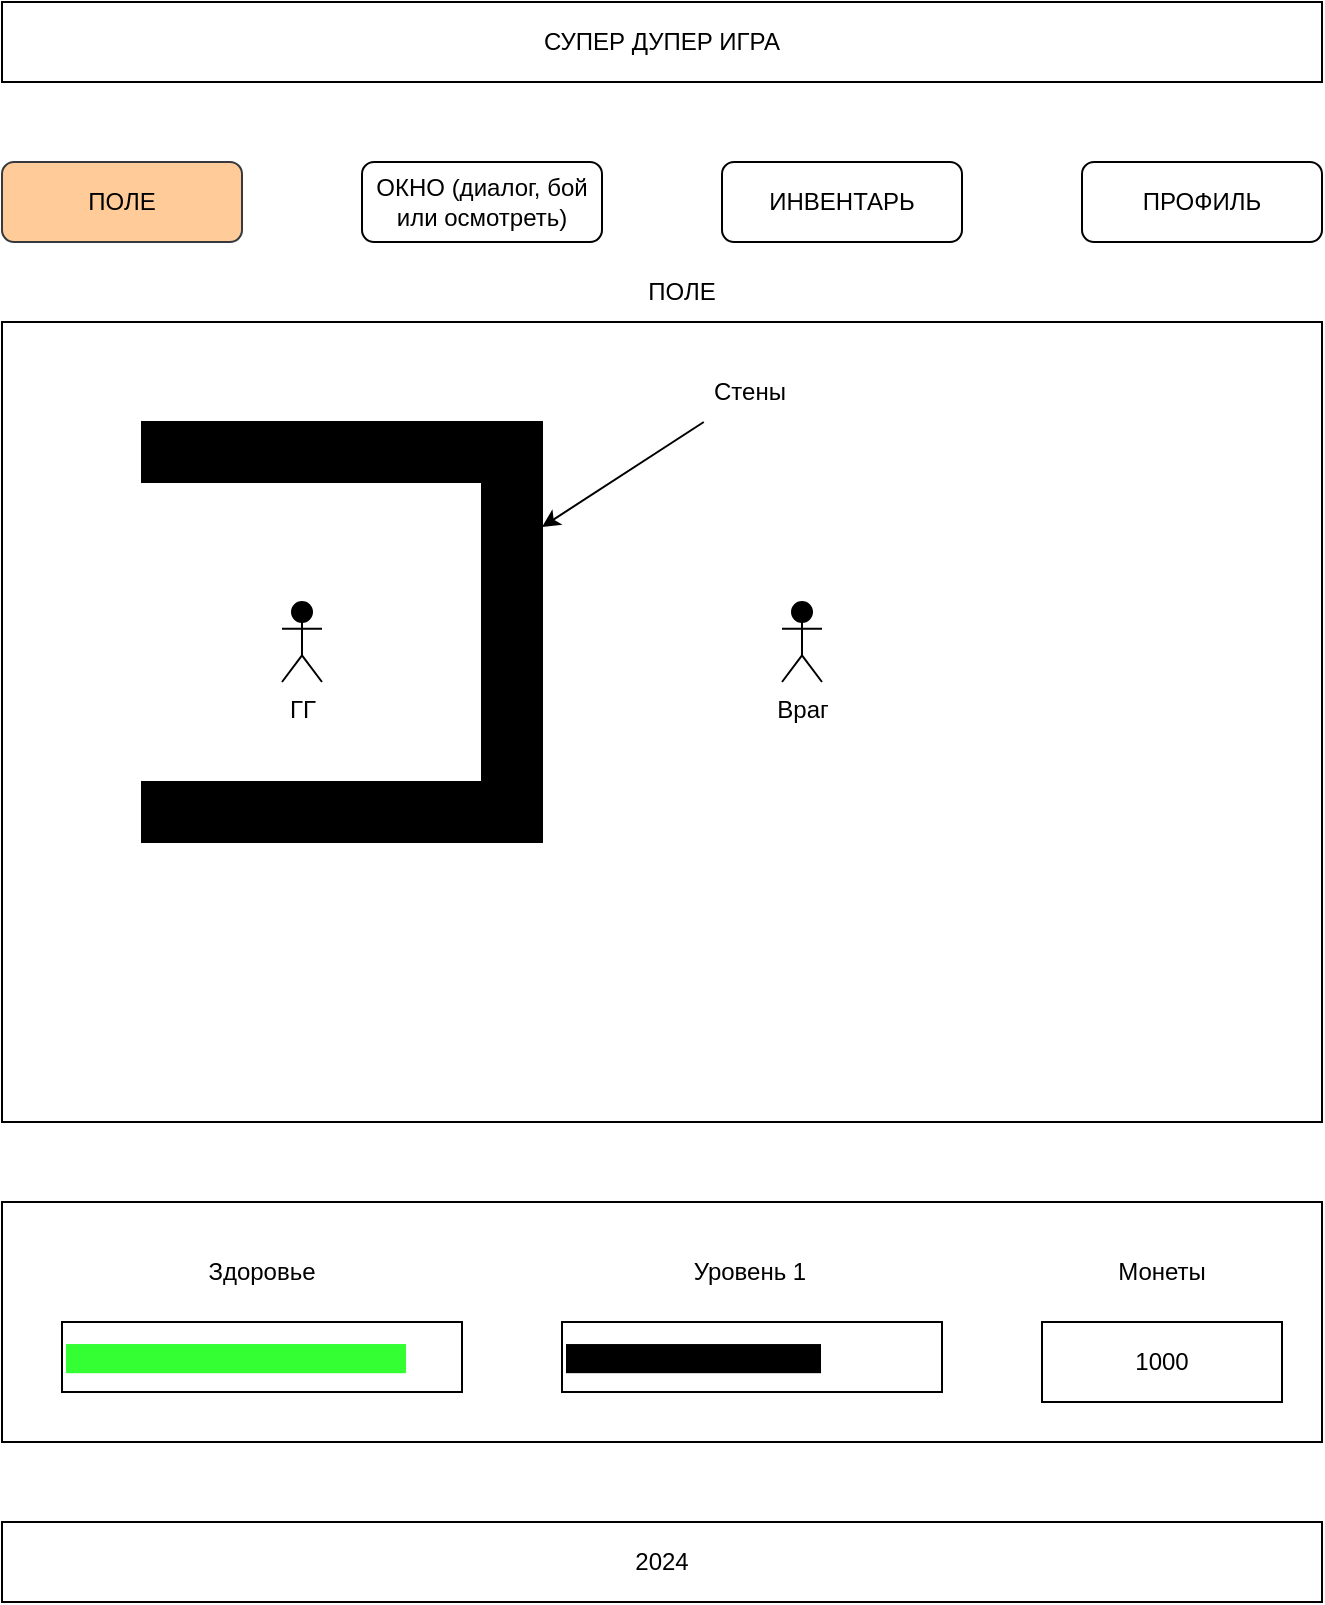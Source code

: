 <mxfile version="23.1.5" type="github" pages="3">
  <diagram name="Поле" id="CCncLsbLfHj1No5blmt5">
    <mxGraphModel dx="1449" dy="915" grid="1" gridSize="10" guides="1" tooltips="1" connect="1" arrows="1" fold="1" page="1" pageScale="1" pageWidth="827" pageHeight="1169" math="0" shadow="0">
      <root>
        <mxCell id="0" />
        <mxCell id="1" parent="0" />
        <mxCell id="9jnzuOHCQuGO7u3Cp2UJ-1" value="" style="rounded=0;whiteSpace=wrap;html=1;" vertex="1" parent="1">
          <mxGeometry x="40" y="160" width="660" height="400" as="geometry" />
        </mxCell>
        <mxCell id="9jnzuOHCQuGO7u3Cp2UJ-2" value="" style="rounded=0;whiteSpace=wrap;html=1;fillColor=#000000;" vertex="1" parent="1">
          <mxGeometry x="110" y="210" width="200" height="30" as="geometry" />
        </mxCell>
        <mxCell id="9jnzuOHCQuGO7u3Cp2UJ-3" value="" style="rounded=0;whiteSpace=wrap;html=1;strokeColor=default;align=center;verticalAlign=middle;fontFamily=Helvetica;fontSize=12;fontColor=default;fillColor=#000000;" vertex="1" parent="1">
          <mxGeometry x="280" y="210" width="30" height="210" as="geometry" />
        </mxCell>
        <mxCell id="9jnzuOHCQuGO7u3Cp2UJ-4" value="" style="rounded=0;whiteSpace=wrap;html=1;strokeColor=default;align=center;verticalAlign=middle;fontFamily=Helvetica;fontSize=12;fontColor=default;fillColor=#000000;" vertex="1" parent="1">
          <mxGeometry x="110" y="390" width="200" height="30" as="geometry" />
        </mxCell>
        <mxCell id="9jnzuOHCQuGO7u3Cp2UJ-5" value="ПОЛЕ" style="text;html=1;align=center;verticalAlign=middle;whiteSpace=wrap;rounded=0;" vertex="1" parent="1">
          <mxGeometry x="350" y="130" width="60" height="30" as="geometry" />
        </mxCell>
        <mxCell id="9jnzuOHCQuGO7u3Cp2UJ-6" value="ГГ" style="shape=umlActor;verticalLabelPosition=bottom;verticalAlign=top;html=1;outlineConnect=0;rounded=0;strokeColor=default;align=center;fontFamily=Helvetica;fontSize=12;fontColor=default;fillColor=#000000;" vertex="1" parent="1">
          <mxGeometry x="180" y="300" width="20" height="40" as="geometry" />
        </mxCell>
        <mxCell id="9jnzuOHCQuGO7u3Cp2UJ-7" value="Враг" style="shape=umlActor;verticalLabelPosition=bottom;verticalAlign=top;html=1;outlineConnect=0;rounded=0;strokeColor=default;align=center;fontFamily=Helvetica;fontSize=12;fontColor=default;fillColor=#000000;" vertex="1" parent="1">
          <mxGeometry x="430" y="300" width="20" height="40" as="geometry" />
        </mxCell>
        <mxCell id="9jnzuOHCQuGO7u3Cp2UJ-11" value="ПОЛЕ" style="rounded=1;whiteSpace=wrap;html=1;strokeColor=#36393d;align=center;verticalAlign=middle;fontFamily=Helvetica;fontSize=12;fillColor=#ffcc99;" vertex="1" parent="1">
          <mxGeometry x="40" y="80" width="120" height="40" as="geometry" />
        </mxCell>
        <mxCell id="9jnzuOHCQuGO7u3Cp2UJ-12" value="ОКНО (диалог, бой или осмотреть)" style="rounded=1;whiteSpace=wrap;html=1;strokeColor=default;align=center;verticalAlign=middle;fontFamily=Helvetica;fontSize=12;fontColor=default;fillColor=default;" vertex="1" parent="1">
          <mxGeometry x="220" y="80" width="120" height="40" as="geometry" />
        </mxCell>
        <mxCell id="9jnzuOHCQuGO7u3Cp2UJ-13" value="ИНВЕНТАРЬ" style="rounded=1;whiteSpace=wrap;html=1;strokeColor=default;align=center;verticalAlign=middle;fontFamily=Helvetica;fontSize=12;fontColor=default;fillColor=default;" vertex="1" parent="1">
          <mxGeometry x="400" y="80" width="120" height="40" as="geometry" />
        </mxCell>
        <mxCell id="9jnzuOHCQuGO7u3Cp2UJ-14" value="ПРОФИЛЬ" style="rounded=1;whiteSpace=wrap;html=1;strokeColor=default;align=center;verticalAlign=middle;fontFamily=Helvetica;fontSize=12;fontColor=default;fillColor=default;" vertex="1" parent="1">
          <mxGeometry x="580" y="80" width="120" height="40" as="geometry" />
        </mxCell>
        <mxCell id="9jnzuOHCQuGO7u3Cp2UJ-15" value="" style="rounded=0;whiteSpace=wrap;html=1;strokeColor=default;align=center;verticalAlign=middle;fontFamily=Helvetica;fontSize=12;fontColor=default;fillColor=default;" vertex="1" parent="1">
          <mxGeometry x="40" y="600" width="660" height="120" as="geometry" />
        </mxCell>
        <mxCell id="9jnzuOHCQuGO7u3Cp2UJ-21" value="████████████████████" style="rounded=0;whiteSpace=wrap;html=1;strokeColor=default;align=left;verticalAlign=middle;fontFamily=Helvetica;fontSize=12;fontColor=#33FF33;fillColor=default;" vertex="1" parent="1">
          <mxGeometry x="70" y="660" width="200" height="35" as="geometry" />
        </mxCell>
        <mxCell id="9jnzuOHCQuGO7u3Cp2UJ-22" value="Здоровье" style="text;html=1;align=center;verticalAlign=middle;whiteSpace=wrap;rounded=0;fontFamily=Helvetica;fontSize=12;fontColor=default;" vertex="1" parent="1">
          <mxGeometry x="140" y="620" width="60" height="30" as="geometry" />
        </mxCell>
        <mxCell id="9jnzuOHCQuGO7u3Cp2UJ-23" value="1000" style="rounded=0;whiteSpace=wrap;html=1;strokeColor=default;align=center;verticalAlign=middle;fontFamily=Helvetica;fontSize=12;fontColor=default;fillColor=default;" vertex="1" parent="1">
          <mxGeometry x="560" y="660" width="120" height="40" as="geometry" />
        </mxCell>
        <mxCell id="9jnzuOHCQuGO7u3Cp2UJ-24" value="Монеты" style="text;html=1;align=center;verticalAlign=middle;whiteSpace=wrap;rounded=0;fontFamily=Helvetica;fontSize=12;fontColor=default;" vertex="1" parent="1">
          <mxGeometry x="590" y="620" width="60" height="30" as="geometry" />
        </mxCell>
        <mxCell id="9jnzuOHCQuGO7u3Cp2UJ-25" value="███████████████" style="rounded=0;whiteSpace=wrap;html=1;strokeColor=default;align=left;verticalAlign=middle;fontFamily=Helvetica;fontSize=12;fontColor=default;fillColor=default;labelPosition=center;verticalLabelPosition=middle;textDirection=ltr;" vertex="1" parent="1">
          <mxGeometry x="320" y="660" width="190" height="35" as="geometry" />
        </mxCell>
        <mxCell id="9jnzuOHCQuGO7u3Cp2UJ-26" value="Уровень 1" style="text;html=1;align=center;verticalAlign=middle;whiteSpace=wrap;rounded=0;fontFamily=Helvetica;fontSize=12;fontColor=default;" vertex="1" parent="1">
          <mxGeometry x="384" y="620" width="60" height="30" as="geometry" />
        </mxCell>
        <mxCell id="9jnzuOHCQuGO7u3Cp2UJ-27" value="2024" style="rounded=0;whiteSpace=wrap;html=1;strokeColor=default;align=center;verticalAlign=middle;fontFamily=Helvetica;fontSize=12;fontColor=default;fillColor=default;" vertex="1" parent="1">
          <mxGeometry x="40" y="760" width="660" height="40" as="geometry" />
        </mxCell>
        <mxCell id="9jnzuOHCQuGO7u3Cp2UJ-28" value="СУПЕР ДУПЕР ИГРА" style="rounded=0;whiteSpace=wrap;html=1;strokeColor=default;align=center;verticalAlign=middle;fontFamily=Helvetica;fontSize=12;fontColor=default;fillColor=default;" vertex="1" parent="1">
          <mxGeometry x="40" width="660" height="40" as="geometry" />
        </mxCell>
        <mxCell id="dRYGYG0FWrhO6o_7h1iL-2" style="rounded=0;orthogonalLoop=1;jettySize=auto;html=1;entryX=1;entryY=0.25;entryDx=0;entryDy=0;fontFamily=Helvetica;fontSize=12;fontColor=default;" edge="1" parent="1" source="dRYGYG0FWrhO6o_7h1iL-1" target="9jnzuOHCQuGO7u3Cp2UJ-3">
          <mxGeometry relative="1" as="geometry" />
        </mxCell>
        <mxCell id="dRYGYG0FWrhO6o_7h1iL-1" value="Стены" style="text;html=1;align=center;verticalAlign=middle;whiteSpace=wrap;rounded=0;fontFamily=Helvetica;fontSize=12;fontColor=default;" vertex="1" parent="1">
          <mxGeometry x="384" y="180" width="60" height="30" as="geometry" />
        </mxCell>
      </root>
    </mxGraphModel>
  </diagram>
  <diagram id="wXenCEtp6gMDLDoobZsT" name="Окно">
    <mxGraphModel dx="1449" dy="915" grid="1" gridSize="10" guides="1" tooltips="1" connect="1" arrows="1" fold="1" page="1" pageScale="1" pageWidth="827" pageHeight="1169" math="0" shadow="0">
      <root>
        <mxCell id="0" />
        <mxCell id="1" parent="0" />
        <mxCell id="bz2LLeehlw_ihYsCnSlr-1" value="" style="rounded=0;whiteSpace=wrap;html=1;" vertex="1" parent="1">
          <mxGeometry x="40" y="160" width="660" height="400" as="geometry" />
        </mxCell>
        <mxCell id="bz2LLeehlw_ihYsCnSlr-5" value="ПОЛЕ" style="text;html=1;align=center;verticalAlign=middle;whiteSpace=wrap;rounded=0;" vertex="1" parent="1">
          <mxGeometry x="350" y="130" width="60" height="30" as="geometry" />
        </mxCell>
        <mxCell id="bz2LLeehlw_ihYsCnSlr-8" value="ПОЛЕ" style="rounded=1;whiteSpace=wrap;html=1;strokeColor=default;align=center;verticalAlign=middle;fontFamily=Helvetica;fontSize=12;fontColor=default;fillColor=default;" vertex="1" parent="1">
          <mxGeometry x="40" y="80" width="120" height="40" as="geometry" />
        </mxCell>
        <mxCell id="bz2LLeehlw_ihYsCnSlr-9" value="ОКНО (диалог, бой или осмотреть)" style="rounded=1;whiteSpace=wrap;html=1;strokeColor=#36393d;align=center;verticalAlign=middle;fontFamily=Helvetica;fontSize=12;fillColor=#ffcc99;" vertex="1" parent="1">
          <mxGeometry x="220" y="80" width="120" height="40" as="geometry" />
        </mxCell>
        <mxCell id="bz2LLeehlw_ihYsCnSlr-10" value="ИНВЕНТАРЬ" style="rounded=1;whiteSpace=wrap;html=1;strokeColor=default;align=center;verticalAlign=middle;fontFamily=Helvetica;fontSize=12;fontColor=default;fillColor=default;" vertex="1" parent="1">
          <mxGeometry x="400" y="80" width="120" height="40" as="geometry" />
        </mxCell>
        <mxCell id="bz2LLeehlw_ihYsCnSlr-11" value="ПРОФИЛЬ" style="rounded=1;whiteSpace=wrap;html=1;strokeColor=default;align=center;verticalAlign=middle;fontFamily=Helvetica;fontSize=12;fontColor=default;fillColor=default;" vertex="1" parent="1">
          <mxGeometry x="580" y="80" width="120" height="40" as="geometry" />
        </mxCell>
        <mxCell id="bz2LLeehlw_ihYsCnSlr-12" value="" style="rounded=0;whiteSpace=wrap;html=1;strokeColor=default;align=center;verticalAlign=middle;fontFamily=Helvetica;fontSize=12;fontColor=default;fillColor=default;" vertex="1" parent="1">
          <mxGeometry x="40" y="600" width="660" height="120" as="geometry" />
        </mxCell>
        <mxCell id="bz2LLeehlw_ihYsCnSlr-13" value="████████████████████" style="rounded=0;whiteSpace=wrap;html=1;strokeColor=default;align=left;verticalAlign=middle;fontFamily=Helvetica;fontSize=12;fontColor=#33FF33;fillColor=default;" vertex="1" parent="1">
          <mxGeometry x="70" y="660" width="200" height="35" as="geometry" />
        </mxCell>
        <mxCell id="bz2LLeehlw_ihYsCnSlr-14" value="Здоровье" style="text;html=1;align=center;verticalAlign=middle;whiteSpace=wrap;rounded=0;fontFamily=Helvetica;fontSize=12;fontColor=default;" vertex="1" parent="1">
          <mxGeometry x="140" y="620" width="60" height="30" as="geometry" />
        </mxCell>
        <mxCell id="bz2LLeehlw_ihYsCnSlr-15" value="1000" style="rounded=0;whiteSpace=wrap;html=1;strokeColor=default;align=center;verticalAlign=middle;fontFamily=Helvetica;fontSize=12;fontColor=default;fillColor=default;" vertex="1" parent="1">
          <mxGeometry x="560" y="660" width="120" height="40" as="geometry" />
        </mxCell>
        <mxCell id="bz2LLeehlw_ihYsCnSlr-16" value="Монеты" style="text;html=1;align=center;verticalAlign=middle;whiteSpace=wrap;rounded=0;fontFamily=Helvetica;fontSize=12;fontColor=default;" vertex="1" parent="1">
          <mxGeometry x="590" y="620" width="60" height="30" as="geometry" />
        </mxCell>
        <mxCell id="bz2LLeehlw_ihYsCnSlr-17" value="███████████████" style="rounded=0;whiteSpace=wrap;html=1;strokeColor=default;align=left;verticalAlign=middle;fontFamily=Helvetica;fontSize=12;fontColor=default;fillColor=default;labelPosition=center;verticalLabelPosition=middle;textDirection=ltr;" vertex="1" parent="1">
          <mxGeometry x="320" y="660" width="190" height="35" as="geometry" />
        </mxCell>
        <mxCell id="bz2LLeehlw_ihYsCnSlr-18" value="Уровень 1" style="text;html=1;align=center;verticalAlign=middle;whiteSpace=wrap;rounded=0;fontFamily=Helvetica;fontSize=12;fontColor=default;" vertex="1" parent="1">
          <mxGeometry x="384" y="620" width="60" height="30" as="geometry" />
        </mxCell>
        <mxCell id="bz2LLeehlw_ihYsCnSlr-19" value="2024" style="rounded=0;whiteSpace=wrap;html=1;strokeColor=default;align=center;verticalAlign=middle;fontFamily=Helvetica;fontSize=12;fontColor=default;fillColor=default;" vertex="1" parent="1">
          <mxGeometry x="40" y="760" width="660" height="40" as="geometry" />
        </mxCell>
        <mxCell id="bz2LLeehlw_ihYsCnSlr-20" value="СУПЕР ДУПЕР ИГРА" style="rounded=0;whiteSpace=wrap;html=1;strokeColor=default;align=center;verticalAlign=middle;fontFamily=Helvetica;fontSize=12;fontColor=default;fillColor=default;" vertex="1" parent="1">
          <mxGeometry x="40" width="660" height="40" as="geometry" />
        </mxCell>
        <mxCell id="4WMblLAhLp3Vcb7rVS1x-1" value="Изображение" style="rounded=0;whiteSpace=wrap;html=1;strokeColor=default;align=center;verticalAlign=middle;fontFamily=Helvetica;fontSize=12;fontColor=default;fillColor=default;" vertex="1" parent="1">
          <mxGeometry x="560" y="180" width="120" height="120" as="geometry" />
        </mxCell>
        <mxCell id="4WMblLAhLp3Vcb7rVS1x-2" value="" style="rounded=0;whiteSpace=wrap;html=1;strokeColor=default;align=center;verticalAlign=middle;fontFamily=Helvetica;fontSize=12;fontColor=default;fillColor=default;" vertex="1" parent="1">
          <mxGeometry x="70" y="180" width="470" height="200" as="geometry" />
        </mxCell>
        <mxCell id="4WMblLAhLp3Vcb7rVS1x-3" value="" style="rounded=0;whiteSpace=wrap;html=1;strokeColor=default;align=center;verticalAlign=middle;fontFamily=Helvetica;fontSize=12;fontColor=default;fillColor=default;" vertex="1" parent="1">
          <mxGeometry x="560" y="320" width="120" height="220" as="geometry" />
        </mxCell>
        <mxCell id="4WMblLAhLp3Vcb7rVS1x-4" value="" style="rounded=0;whiteSpace=wrap;html=1;strokeColor=default;align=center;verticalAlign=middle;fontFamily=Helvetica;fontSize=12;fontColor=default;fillColor=default;" vertex="1" parent="1">
          <mxGeometry x="70" y="400" width="470" height="140" as="geometry" />
        </mxCell>
        <mxCell id="4WMblLAhLp3Vcb7rVS1x-5" value="Враг" style="text;html=1;align=center;verticalAlign=middle;whiteSpace=wrap;rounded=0;fontFamily=Helvetica;fontSize=12;fontColor=default;" vertex="1" parent="1">
          <mxGeometry x="590" y="330" width="60" height="30" as="geometry" />
        </mxCell>
        <mxCell id="4WMblLAhLp3Vcb7rVS1x-7" value="████" style="rounded=0;whiteSpace=wrap;html=1;strokeColor=default;align=left;verticalAlign=middle;fontFamily=Helvetica;fontSize=12;fontColor=#33FF33;fillColor=default;" vertex="1" parent="1">
          <mxGeometry x="575" y="500" width="90" height="30" as="geometry" />
        </mxCell>
        <mxCell id="4WMblLAhLp3Vcb7rVS1x-8" value="Здоровье" style="text;html=1;align=center;verticalAlign=middle;whiteSpace=wrap;rounded=0;fontFamily=Helvetica;fontSize=12;fontColor=default;" vertex="1" parent="1">
          <mxGeometry x="590" y="470" width="60" height="30" as="geometry" />
        </mxCell>
        <mxCell id="7o8mZnVE2siAMPO3fExn-1" value="Описание" style="rounded=0;whiteSpace=wrap;html=1;strokeColor=default;align=center;verticalAlign=middle;fontFamily=Helvetica;fontSize=12;fontColor=default;fillColor=default;" vertex="1" parent="1">
          <mxGeometry x="570" y="360" width="100" height="110" as="geometry" />
        </mxCell>
        <mxCell id="7o8mZnVE2siAMPO3fExn-2" value="Вы встретили Врага" style="text;html=1;align=left;verticalAlign=middle;whiteSpace=wrap;rounded=0;fontFamily=Helvetica;fontSize=12;fontColor=default;" vertex="1" parent="1">
          <mxGeometry x="80" y="190" width="450" height="30" as="geometry" />
        </mxCell>
        <mxCell id="7o8mZnVE2siAMPO3fExn-3" value="Враг нанёс 10 урона" style="text;html=1;align=left;verticalAlign=middle;whiteSpace=wrap;rounded=0;fontFamily=Helvetica;fontSize=12;fontColor=default;" vertex="1" parent="1">
          <mxGeometry x="80" y="225" width="450" height="30" as="geometry" />
        </mxCell>
        <mxCell id="7o8mZnVE2siAMPO3fExn-4" value="Вы нанесли 12 урона" style="text;html=1;align=left;verticalAlign=middle;whiteSpace=wrap;rounded=0;fontFamily=Helvetica;fontSize=12;fontColor=default;" vertex="1" parent="1">
          <mxGeometry x="80" y="255" width="450" height="30" as="geometry" />
        </mxCell>
        <mxCell id="7o8mZnVE2siAMPO3fExn-6" value="Атаковать" style="text;html=1;align=left;verticalAlign=middle;whiteSpace=wrap;rounded=0;fontFamily=Helvetica;fontSize=12;fontColor=default;" vertex="1" parent="1">
          <mxGeometry x="80" y="415" width="450" height="30" as="geometry" />
        </mxCell>
        <mxCell id="7o8mZnVE2siAMPO3fExn-7" value="Убежать (получите 10 урона)" style="text;html=1;align=left;verticalAlign=middle;whiteSpace=wrap;rounded=0;fontFamily=Helvetica;fontSize=12;fontColor=default;" vertex="1" parent="1">
          <mxGeometry x="80" y="445" width="450" height="30" as="geometry" />
        </mxCell>
      </root>
    </mxGraphModel>
  </diagram>
  <diagram id="T86VLU97qtsWCNGycCbn" name="Инвентарь">
    <mxGraphModel dx="1449" dy="915" grid="1" gridSize="10" guides="1" tooltips="1" connect="1" arrows="1" fold="1" page="1" pageScale="1" pageWidth="827" pageHeight="1169" math="0" shadow="0">
      <root>
        <mxCell id="0" />
        <mxCell id="1" parent="0" />
        <mxCell id="XK0nV5O-yOm5rCZiuO1F-1" value="" style="rounded=0;whiteSpace=wrap;html=1;" vertex="1" parent="1">
          <mxGeometry x="40" y="160" width="660" height="400" as="geometry" />
        </mxCell>
        <mxCell id="XK0nV5O-yOm5rCZiuO1F-2" value="ПОЛЕ" style="text;html=1;align=center;verticalAlign=middle;whiteSpace=wrap;rounded=0;" vertex="1" parent="1">
          <mxGeometry x="350" y="130" width="60" height="30" as="geometry" />
        </mxCell>
        <mxCell id="XK0nV5O-yOm5rCZiuO1F-3" value="ПОЛЕ" style="rounded=1;whiteSpace=wrap;html=1;strokeColor=default;align=center;verticalAlign=middle;fontFamily=Helvetica;fontSize=12;fontColor=default;fillColor=default;" vertex="1" parent="1">
          <mxGeometry x="40" y="80" width="120" height="40" as="geometry" />
        </mxCell>
        <mxCell id="XK0nV5O-yOm5rCZiuO1F-4" value="ОКНО (диалог, бой или осмотреть)" style="rounded=1;whiteSpace=wrap;html=1;align=center;verticalAlign=middle;fontFamily=Helvetica;fontSize=12;" vertex="1" parent="1">
          <mxGeometry x="220" y="80" width="120" height="40" as="geometry" />
        </mxCell>
        <mxCell id="XK0nV5O-yOm5rCZiuO1F-5" value="ИНВЕНТАРЬ" style="rounded=1;whiteSpace=wrap;html=1;strokeColor=#36393d;align=center;verticalAlign=middle;fontFamily=Helvetica;fontSize=12;fillColor=#ffcc99;" vertex="1" parent="1">
          <mxGeometry x="400" y="80" width="120" height="40" as="geometry" />
        </mxCell>
        <mxCell id="XK0nV5O-yOm5rCZiuO1F-6" value="ПРОФИЛЬ" style="rounded=1;whiteSpace=wrap;html=1;strokeColor=default;align=center;verticalAlign=middle;fontFamily=Helvetica;fontSize=12;fontColor=default;fillColor=default;" vertex="1" parent="1">
          <mxGeometry x="580" y="80" width="120" height="40" as="geometry" />
        </mxCell>
        <mxCell id="XK0nV5O-yOm5rCZiuO1F-7" value="" style="rounded=0;whiteSpace=wrap;html=1;strokeColor=default;align=center;verticalAlign=middle;fontFamily=Helvetica;fontSize=12;fontColor=default;fillColor=default;" vertex="1" parent="1">
          <mxGeometry x="40" y="600" width="660" height="120" as="geometry" />
        </mxCell>
        <mxCell id="XK0nV5O-yOm5rCZiuO1F-8" value="████████████████████" style="rounded=0;whiteSpace=wrap;html=1;strokeColor=default;align=left;verticalAlign=middle;fontFamily=Helvetica;fontSize=12;fontColor=#33FF33;fillColor=default;" vertex="1" parent="1">
          <mxGeometry x="70" y="660" width="200" height="35" as="geometry" />
        </mxCell>
        <mxCell id="XK0nV5O-yOm5rCZiuO1F-9" value="Здоровье" style="text;html=1;align=center;verticalAlign=middle;whiteSpace=wrap;rounded=0;fontFamily=Helvetica;fontSize=12;fontColor=default;" vertex="1" parent="1">
          <mxGeometry x="140" y="620" width="60" height="30" as="geometry" />
        </mxCell>
        <mxCell id="XK0nV5O-yOm5rCZiuO1F-10" value="1000" style="rounded=0;whiteSpace=wrap;html=1;strokeColor=default;align=center;verticalAlign=middle;fontFamily=Helvetica;fontSize=12;fontColor=default;fillColor=default;" vertex="1" parent="1">
          <mxGeometry x="560" y="660" width="120" height="40" as="geometry" />
        </mxCell>
        <mxCell id="XK0nV5O-yOm5rCZiuO1F-11" value="Монеты" style="text;html=1;align=center;verticalAlign=middle;whiteSpace=wrap;rounded=0;fontFamily=Helvetica;fontSize=12;fontColor=default;" vertex="1" parent="1">
          <mxGeometry x="590" y="620" width="60" height="30" as="geometry" />
        </mxCell>
        <mxCell id="XK0nV5O-yOm5rCZiuO1F-12" value="███████████████" style="rounded=0;whiteSpace=wrap;html=1;strokeColor=default;align=left;verticalAlign=middle;fontFamily=Helvetica;fontSize=12;fontColor=default;fillColor=default;labelPosition=center;verticalLabelPosition=middle;textDirection=ltr;" vertex="1" parent="1">
          <mxGeometry x="320" y="660" width="190" height="35" as="geometry" />
        </mxCell>
        <mxCell id="XK0nV5O-yOm5rCZiuO1F-13" value="Уровень 1" style="text;html=1;align=center;verticalAlign=middle;whiteSpace=wrap;rounded=0;fontFamily=Helvetica;fontSize=12;fontColor=default;" vertex="1" parent="1">
          <mxGeometry x="384" y="620" width="60" height="30" as="geometry" />
        </mxCell>
        <mxCell id="XK0nV5O-yOm5rCZiuO1F-14" value="2024" style="rounded=0;whiteSpace=wrap;html=1;strokeColor=default;align=center;verticalAlign=middle;fontFamily=Helvetica;fontSize=12;fontColor=default;fillColor=default;" vertex="1" parent="1">
          <mxGeometry x="40" y="760" width="660" height="40" as="geometry" />
        </mxCell>
        <mxCell id="XK0nV5O-yOm5rCZiuO1F-15" value="СУПЕР ДУПЕР ИГРА" style="rounded=0;whiteSpace=wrap;html=1;strokeColor=default;align=center;verticalAlign=middle;fontFamily=Helvetica;fontSize=12;fontColor=default;fillColor=default;" vertex="1" parent="1">
          <mxGeometry x="40" width="660" height="40" as="geometry" />
        </mxCell>
        <mxCell id="XK0nV5O-yOm5rCZiuO1F-17" value="" style="rounded=0;whiteSpace=wrap;html=1;strokeColor=default;align=center;verticalAlign=middle;fontFamily=Helvetica;fontSize=12;fontColor=default;fillColor=default;" vertex="1" parent="1">
          <mxGeometry x="60" y="180" width="480" height="270" as="geometry" />
        </mxCell>
        <mxCell id="XK0nV5O-yOm5rCZiuO1F-18" value="" style="rounded=0;whiteSpace=wrap;html=1;strokeColor=default;align=center;verticalAlign=middle;fontFamily=Helvetica;fontSize=12;fontColor=default;fillColor=default;" vertex="1" parent="1">
          <mxGeometry x="560" y="180" width="120" height="270" as="geometry" />
        </mxCell>
        <mxCell id="XK0nV5O-yOm5rCZiuO1F-20" value="Описание" style="text;html=1;align=center;verticalAlign=middle;whiteSpace=wrap;rounded=0;fontFamily=Helvetica;fontSize=12;fontColor=default;" vertex="1" parent="1">
          <mxGeometry x="590" y="190" width="60" height="30" as="geometry" />
        </mxCell>
        <mxCell id="XK0nV5O-yOm5rCZiuO1F-23" value="Описание" style="rounded=0;whiteSpace=wrap;html=1;strokeColor=default;align=center;verticalAlign=middle;fontFamily=Helvetica;fontSize=12;fontColor=default;fillColor=default;" vertex="1" parent="1">
          <mxGeometry x="570" y="220" width="100" height="140" as="geometry" />
        </mxCell>
        <mxCell id="XK0nV5O-yOm5rCZiuO1F-30" value="Выбрать" style="rounded=1;whiteSpace=wrap;html=1;strokeColor=#36393d;align=center;verticalAlign=middle;fontFamily=Helvetica;fontSize=12;fillColor=#eeeeee;" vertex="1" parent="1">
          <mxGeometry x="570" y="370" width="100" height="30" as="geometry" />
        </mxCell>
        <mxCell id="XK0nV5O-yOm5rCZiuO1F-34" value="Меч 1" style="rounded=0;whiteSpace=wrap;html=1;strokeColor=default;align=center;verticalAlign=middle;fontFamily=Helvetica;fontSize=12;fontColor=default;fillColor=default;" vertex="1" parent="1">
          <mxGeometry x="60" y="490" width="50" height="50" as="geometry" />
        </mxCell>
        <mxCell id="XK0nV5O-yOm5rCZiuO1F-35" value="Оружие" style="text;html=1;align=center;verticalAlign=middle;whiteSpace=wrap;rounded=0;fontFamily=Helvetica;fontSize=12;fontColor=default;" vertex="1" parent="1">
          <mxGeometry x="55" y="460" width="60" height="30" as="geometry" />
        </mxCell>
        <mxCell id="XK0nV5O-yOm5rCZiuO1F-38" value="" style="endArrow=none;html=1;rounded=0;fontFamily=Helvetica;fontSize=12;fontColor=default;exitX=0.25;exitY=1;exitDx=0;exitDy=0;entryX=0.25;entryY=0;entryDx=0;entryDy=0;" edge="1" parent="1" source="XK0nV5O-yOm5rCZiuO1F-17" target="XK0nV5O-yOm5rCZiuO1F-17">
          <mxGeometry width="50" height="50" relative="1" as="geometry">
            <mxPoint x="110" y="410" as="sourcePoint" />
            <mxPoint x="110" y="180" as="targetPoint" />
          </mxGeometry>
        </mxCell>
        <mxCell id="XK0nV5O-yOm5rCZiuO1F-41" value="" style="endArrow=none;html=1;rounded=0;fontFamily=Helvetica;fontSize=12;fontColor=default;exitX=0.25;exitY=1;exitDx=0;exitDy=0;entryX=0.25;entryY=0;entryDx=0;entryDy=0;" edge="1" parent="1">
          <mxGeometry width="50" height="50" relative="1" as="geometry">
            <mxPoint x="120" y="450" as="sourcePoint" />
            <mxPoint x="120" y="180" as="targetPoint" />
          </mxGeometry>
        </mxCell>
        <mxCell id="XK0nV5O-yOm5rCZiuO1F-42" value="" style="endArrow=none;html=1;rounded=0;fontFamily=Helvetica;fontSize=12;fontColor=default;exitX=0.25;exitY=1;exitDx=0;exitDy=0;entryX=0.25;entryY=0;entryDx=0;entryDy=0;" edge="1" parent="1">
          <mxGeometry width="50" height="50" relative="1" as="geometry">
            <mxPoint x="240" y="450" as="sourcePoint" />
            <mxPoint x="240" y="180" as="targetPoint" />
          </mxGeometry>
        </mxCell>
        <mxCell id="XK0nV5O-yOm5rCZiuO1F-43" value="" style="endArrow=none;html=1;rounded=0;fontFamily=Helvetica;fontSize=12;fontColor=default;exitX=0.25;exitY=1;exitDx=0;exitDy=0;entryX=0.25;entryY=0;entryDx=0;entryDy=0;" edge="1" parent="1">
          <mxGeometry width="50" height="50" relative="1" as="geometry">
            <mxPoint x="299.5" y="450" as="sourcePoint" />
            <mxPoint x="299.5" y="180" as="targetPoint" />
          </mxGeometry>
        </mxCell>
        <mxCell id="XK0nV5O-yOm5rCZiuO1F-44" value="" style="endArrow=none;html=1;rounded=0;fontFamily=Helvetica;fontSize=12;fontColor=default;exitX=0.25;exitY=1;exitDx=0;exitDy=0;entryX=0.25;entryY=0;entryDx=0;entryDy=0;" edge="1" parent="1">
          <mxGeometry width="50" height="50" relative="1" as="geometry">
            <mxPoint x="360" y="450" as="sourcePoint" />
            <mxPoint x="360" y="180" as="targetPoint" />
          </mxGeometry>
        </mxCell>
        <mxCell id="XK0nV5O-yOm5rCZiuO1F-45" value="" style="endArrow=none;html=1;rounded=0;fontFamily=Helvetica;fontSize=12;fontColor=default;exitX=0.25;exitY=1;exitDx=0;exitDy=0;entryX=0.25;entryY=0;entryDx=0;entryDy=0;" edge="1" parent="1">
          <mxGeometry width="50" height="50" relative="1" as="geometry">
            <mxPoint x="414.5" y="450" as="sourcePoint" />
            <mxPoint x="414.5" y="180" as="targetPoint" />
          </mxGeometry>
        </mxCell>
        <mxCell id="XK0nV5O-yOm5rCZiuO1F-46" value="" style="endArrow=none;html=1;rounded=0;fontFamily=Helvetica;fontSize=12;fontColor=default;exitX=0.25;exitY=1;exitDx=0;exitDy=0;entryX=0.25;entryY=0;entryDx=0;entryDy=0;" edge="1" parent="1">
          <mxGeometry width="50" height="50" relative="1" as="geometry">
            <mxPoint x="480" y="450" as="sourcePoint" />
            <mxPoint x="480" y="180" as="targetPoint" />
          </mxGeometry>
        </mxCell>
        <mxCell id="XK0nV5O-yOm5rCZiuO1F-47" value="" style="endArrow=none;html=1;rounded=0;fontFamily=Helvetica;fontSize=12;fontColor=default;exitX=0;exitY=0.25;exitDx=0;exitDy=0;entryX=1;entryY=0.25;entryDx=0;entryDy=0;" edge="1" parent="1">
          <mxGeometry width="50" height="50" relative="1" as="geometry">
            <mxPoint x="60" y="240" as="sourcePoint" />
            <mxPoint x="540" y="240" as="targetPoint" />
          </mxGeometry>
        </mxCell>
        <mxCell id="XK0nV5O-yOm5rCZiuO1F-48" value="" style="endArrow=none;html=1;rounded=0;fontFamily=Helvetica;fontSize=12;fontColor=default;exitX=0;exitY=0.25;exitDx=0;exitDy=0;entryX=1;entryY=0.25;entryDx=0;entryDy=0;" edge="1" parent="1">
          <mxGeometry width="50" height="50" relative="1" as="geometry">
            <mxPoint x="60" y="300" as="sourcePoint" />
            <mxPoint x="540" y="300" as="targetPoint" />
          </mxGeometry>
        </mxCell>
        <mxCell id="XK0nV5O-yOm5rCZiuO1F-49" value="" style="endArrow=none;html=1;rounded=0;fontFamily=Helvetica;fontSize=12;fontColor=default;exitX=0;exitY=0.25;exitDx=0;exitDy=0;entryX=1;entryY=0.25;entryDx=0;entryDy=0;" edge="1" parent="1">
          <mxGeometry width="50" height="50" relative="1" as="geometry">
            <mxPoint x="60" y="359.5" as="sourcePoint" />
            <mxPoint x="540" y="359.5" as="targetPoint" />
          </mxGeometry>
        </mxCell>
        <mxCell id="XK0nV5O-yOm5rCZiuO1F-50" value="" style="endArrow=none;html=1;rounded=0;fontFamily=Helvetica;fontSize=12;fontColor=default;exitX=0;exitY=0.25;exitDx=0;exitDy=0;entryX=1;entryY=0.25;entryDx=0;entryDy=0;" edge="1" parent="1">
          <mxGeometry width="50" height="50" relative="1" as="geometry">
            <mxPoint x="60" y="410" as="sourcePoint" />
            <mxPoint x="540" y="410" as="targetPoint" />
          </mxGeometry>
        </mxCell>
        <mxCell id="XK0nV5O-yOm5rCZiuO1F-51" value="Меч 1" style="text;html=1;align=center;verticalAlign=middle;whiteSpace=wrap;rounded=0;fontFamily=Helvetica;fontSize=12;fontColor=default;" vertex="1" parent="1">
          <mxGeometry x="60" y="200" width="60" height="30" as="geometry" />
        </mxCell>
        <mxCell id="XK0nV5O-yOm5rCZiuO1F-52" value="Броня 4" style="text;html=1;align=center;verticalAlign=middle;whiteSpace=wrap;rounded=0;fontFamily=Helvetica;fontSize=12;fontColor=default;" vertex="1" parent="1">
          <mxGeometry x="120" y="200" width="60" height="30" as="geometry" />
        </mxCell>
        <mxCell id="XK0nV5O-yOm5rCZiuO1F-53" value="Лук" style="text;html=1;align=center;verticalAlign=middle;whiteSpace=wrap;rounded=0;fontFamily=Helvetica;fontSize=12;fontColor=default;" vertex="1" parent="1">
          <mxGeometry x="180" y="200" width="60" height="30" as="geometry" />
        </mxCell>
        <mxCell id="XK0nV5O-yOm5rCZiuO1F-54" value="Броня" style="text;html=1;align=center;verticalAlign=middle;whiteSpace=wrap;rounded=0;fontFamily=Helvetica;fontSize=12;fontColor=default;" vertex="1" parent="1">
          <mxGeometry x="260" y="460" width="60" height="30" as="geometry" />
        </mxCell>
        <mxCell id="XK0nV5O-yOm5rCZiuO1F-55" value="Шлем" style="rounded=0;whiteSpace=wrap;html=1;strokeColor=default;align=center;verticalAlign=middle;fontFamily=Helvetica;fontSize=12;fontColor=default;fillColor=default;" vertex="1" parent="1">
          <mxGeometry x="160" y="490" width="50" height="50" as="geometry" />
        </mxCell>
        <mxCell id="XK0nV5O-yOm5rCZiuO1F-56" value="Нагруд-ник" style="rounded=0;whiteSpace=wrap;html=1;strokeColor=default;align=center;verticalAlign=middle;fontFamily=Helvetica;fontSize=12;fontColor=default;fillColor=default;" vertex="1" parent="1">
          <mxGeometry x="230" y="490" width="50" height="50" as="geometry" />
        </mxCell>
        <mxCell id="XK0nV5O-yOm5rCZiuO1F-57" value="Штаны" style="rounded=0;whiteSpace=wrap;html=1;strokeColor=default;align=center;verticalAlign=middle;fontFamily=Helvetica;fontSize=12;fontColor=default;fillColor=default;" vertex="1" parent="1">
          <mxGeometry x="300" y="490" width="50" height="50" as="geometry" />
        </mxCell>
        <mxCell id="XK0nV5O-yOm5rCZiuO1F-58" value="Сапоги" style="rounded=0;whiteSpace=wrap;html=1;strokeColor=default;align=center;verticalAlign=middle;fontFamily=Helvetica;fontSize=12;fontColor=default;fillColor=default;" vertex="1" parent="1">
          <mxGeometry x="370" y="490" width="50" height="50" as="geometry" />
        </mxCell>
        <mxCell id="XK0nV5O-yOm5rCZiuO1F-59" value="Расходник" style="text;html=1;align=center;verticalAlign=middle;whiteSpace=wrap;rounded=0;fontFamily=Helvetica;fontSize=12;fontColor=default;" vertex="1" parent="1">
          <mxGeometry x="550" y="460" width="60" height="30" as="geometry" />
        </mxCell>
        <mxCell id="XK0nV5O-yOm5rCZiuO1F-61" value="Лечение 2" style="rounded=0;whiteSpace=wrap;html=1;strokeColor=default;align=center;verticalAlign=middle;fontFamily=Helvetica;fontSize=12;fontColor=default;fillColor=default;" vertex="1" parent="1">
          <mxGeometry x="490" y="490" width="50" height="50" as="geometry" />
        </mxCell>
        <mxCell id="XK0nV5O-yOm5rCZiuO1F-62" value="" style="rounded=0;whiteSpace=wrap;html=1;strokeColor=default;align=center;verticalAlign=middle;fontFamily=Helvetica;fontSize=12;fontColor=default;fillColor=default;" vertex="1" parent="1">
          <mxGeometry x="555" y="490" width="50" height="50" as="geometry" />
        </mxCell>
        <mxCell id="XK0nV5O-yOm5rCZiuO1F-63" value="" style="rounded=0;whiteSpace=wrap;html=1;strokeColor=default;align=center;verticalAlign=middle;fontFamily=Helvetica;fontSize=12;fontColor=default;fillColor=default;" vertex="1" parent="1">
          <mxGeometry x="620" y="490" width="50" height="50" as="geometry" />
        </mxCell>
        <mxCell id="XK0nV5O-yOm5rCZiuO1F-64" value="Лечение 1" style="text;html=1;align=center;verticalAlign=middle;whiteSpace=wrap;rounded=0;fontFamily=Helvetica;fontSize=12;fontColor=default;" vertex="1" parent="1">
          <mxGeometry x="240" y="200" width="60" height="30" as="geometry" />
        </mxCell>
        <mxCell id="XK0nV5O-yOm5rCZiuO1F-65" value="Выбросить" style="rounded=1;whiteSpace=wrap;html=1;strokeColor=#36393d;align=center;verticalAlign=middle;fontFamily=Helvetica;fontSize=12;fillColor=#eeeeee;" vertex="1" parent="1">
          <mxGeometry x="570" y="410" width="100" height="30" as="geometry" />
        </mxCell>
      </root>
    </mxGraphModel>
  </diagram>
</mxfile>
